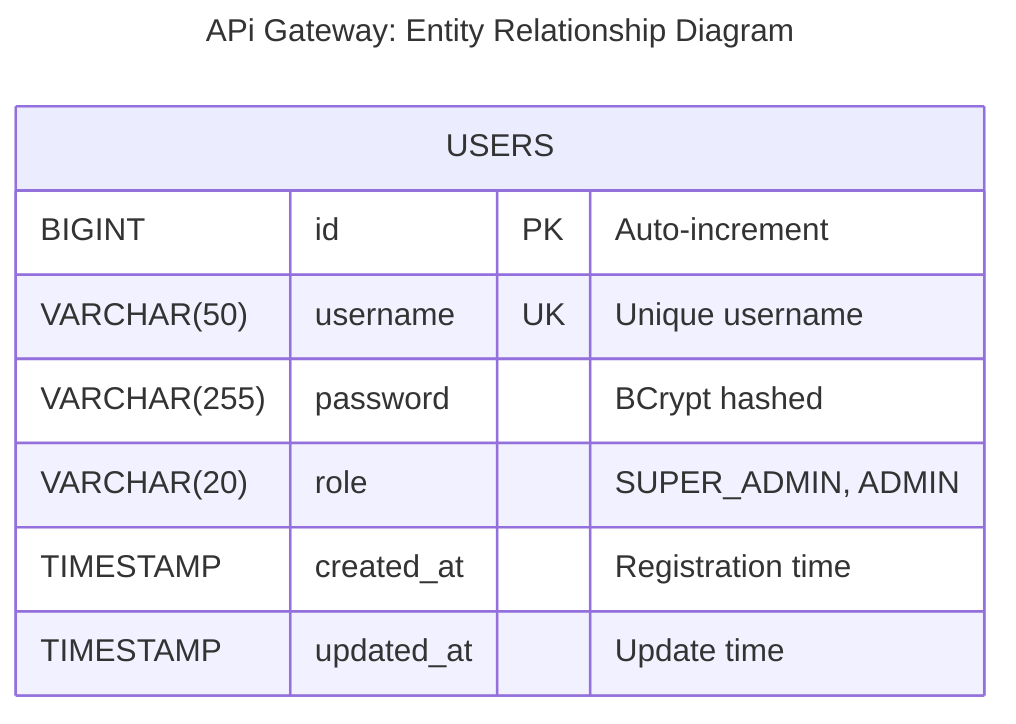 ---
title: "APi Gateway: Entity Relationship Diagram"
displayMode: compact
config:
  theme: light
---
erDiagram
    USERS {
        BIGINT id PK "Auto-increment"
        VARCHAR(50) username UK "Unique username"
        VARCHAR(255) password "BCrypt hashed"
        VARCHAR(20) role "SUPER_ADMIN, ADMIN"
        TIMESTAMP created_at "Registration time"
        TIMESTAMP updated_at "Update time"
    }